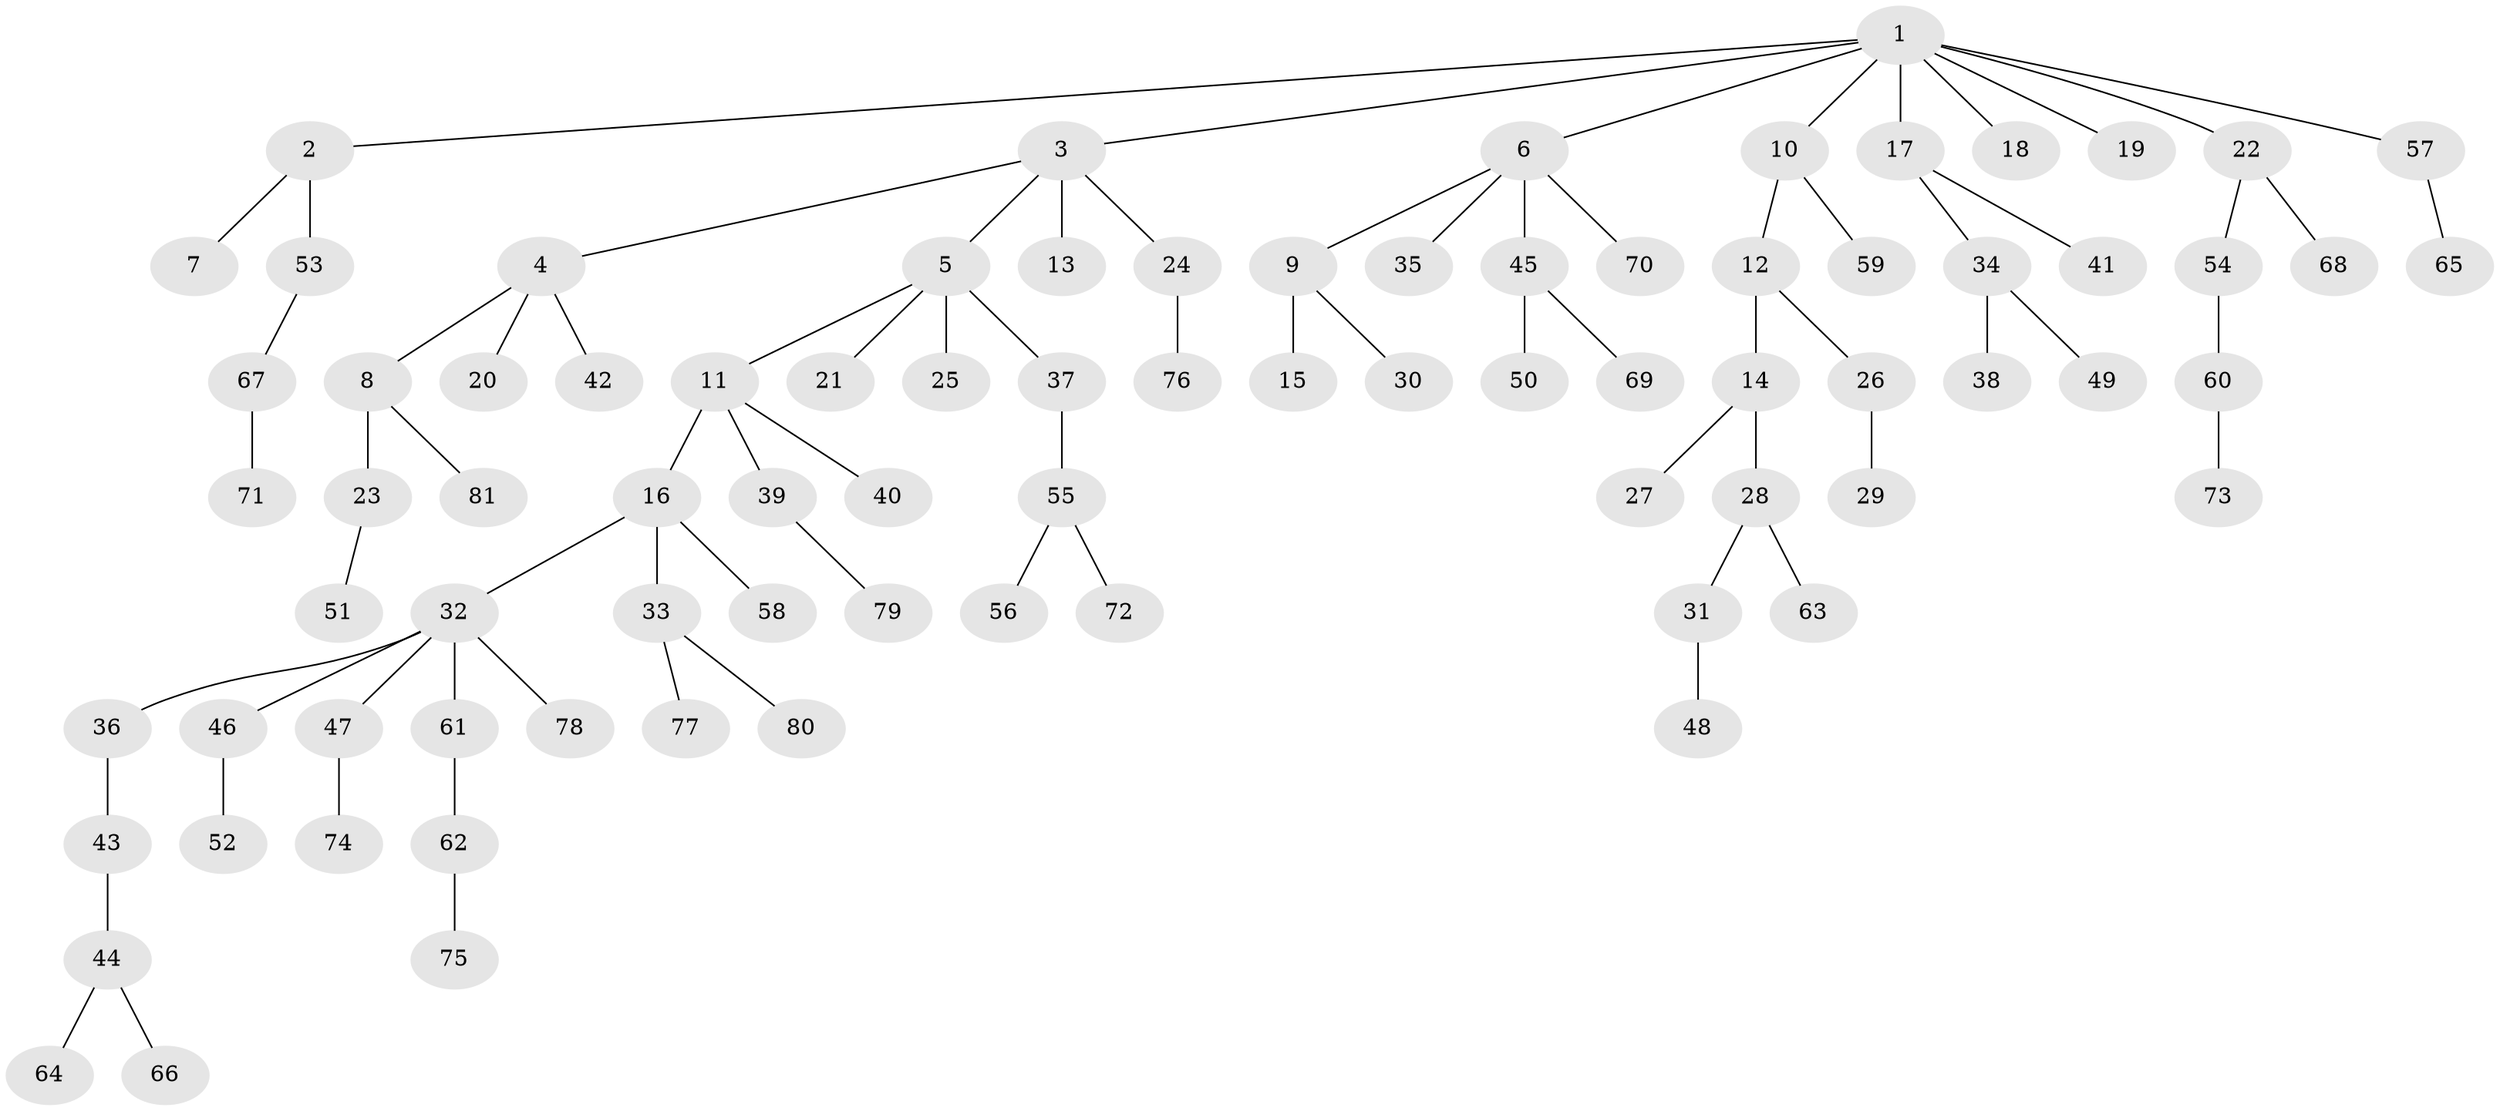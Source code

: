 // coarse degree distribution, {10: 0.01818181818181818, 3: 0.10909090909090909, 5: 0.01818181818181818, 7: 0.01818181818181818, 4: 0.01818181818181818, 1: 0.5454545454545454, 2: 0.2545454545454545, 6: 0.01818181818181818}
// Generated by graph-tools (version 1.1) at 2025/42/03/06/25 10:42:06]
// undirected, 81 vertices, 80 edges
graph export_dot {
graph [start="1"]
  node [color=gray90,style=filled];
  1;
  2;
  3;
  4;
  5;
  6;
  7;
  8;
  9;
  10;
  11;
  12;
  13;
  14;
  15;
  16;
  17;
  18;
  19;
  20;
  21;
  22;
  23;
  24;
  25;
  26;
  27;
  28;
  29;
  30;
  31;
  32;
  33;
  34;
  35;
  36;
  37;
  38;
  39;
  40;
  41;
  42;
  43;
  44;
  45;
  46;
  47;
  48;
  49;
  50;
  51;
  52;
  53;
  54;
  55;
  56;
  57;
  58;
  59;
  60;
  61;
  62;
  63;
  64;
  65;
  66;
  67;
  68;
  69;
  70;
  71;
  72;
  73;
  74;
  75;
  76;
  77;
  78;
  79;
  80;
  81;
  1 -- 2;
  1 -- 3;
  1 -- 6;
  1 -- 10;
  1 -- 17;
  1 -- 18;
  1 -- 19;
  1 -- 22;
  1 -- 57;
  2 -- 7;
  2 -- 53;
  3 -- 4;
  3 -- 5;
  3 -- 13;
  3 -- 24;
  4 -- 8;
  4 -- 20;
  4 -- 42;
  5 -- 11;
  5 -- 21;
  5 -- 25;
  5 -- 37;
  6 -- 9;
  6 -- 35;
  6 -- 45;
  6 -- 70;
  8 -- 23;
  8 -- 81;
  9 -- 15;
  9 -- 30;
  10 -- 12;
  10 -- 59;
  11 -- 16;
  11 -- 39;
  11 -- 40;
  12 -- 14;
  12 -- 26;
  14 -- 27;
  14 -- 28;
  16 -- 32;
  16 -- 33;
  16 -- 58;
  17 -- 34;
  17 -- 41;
  22 -- 54;
  22 -- 68;
  23 -- 51;
  24 -- 76;
  26 -- 29;
  28 -- 31;
  28 -- 63;
  31 -- 48;
  32 -- 36;
  32 -- 46;
  32 -- 47;
  32 -- 61;
  32 -- 78;
  33 -- 77;
  33 -- 80;
  34 -- 38;
  34 -- 49;
  36 -- 43;
  37 -- 55;
  39 -- 79;
  43 -- 44;
  44 -- 64;
  44 -- 66;
  45 -- 50;
  45 -- 69;
  46 -- 52;
  47 -- 74;
  53 -- 67;
  54 -- 60;
  55 -- 56;
  55 -- 72;
  57 -- 65;
  60 -- 73;
  61 -- 62;
  62 -- 75;
  67 -- 71;
}
